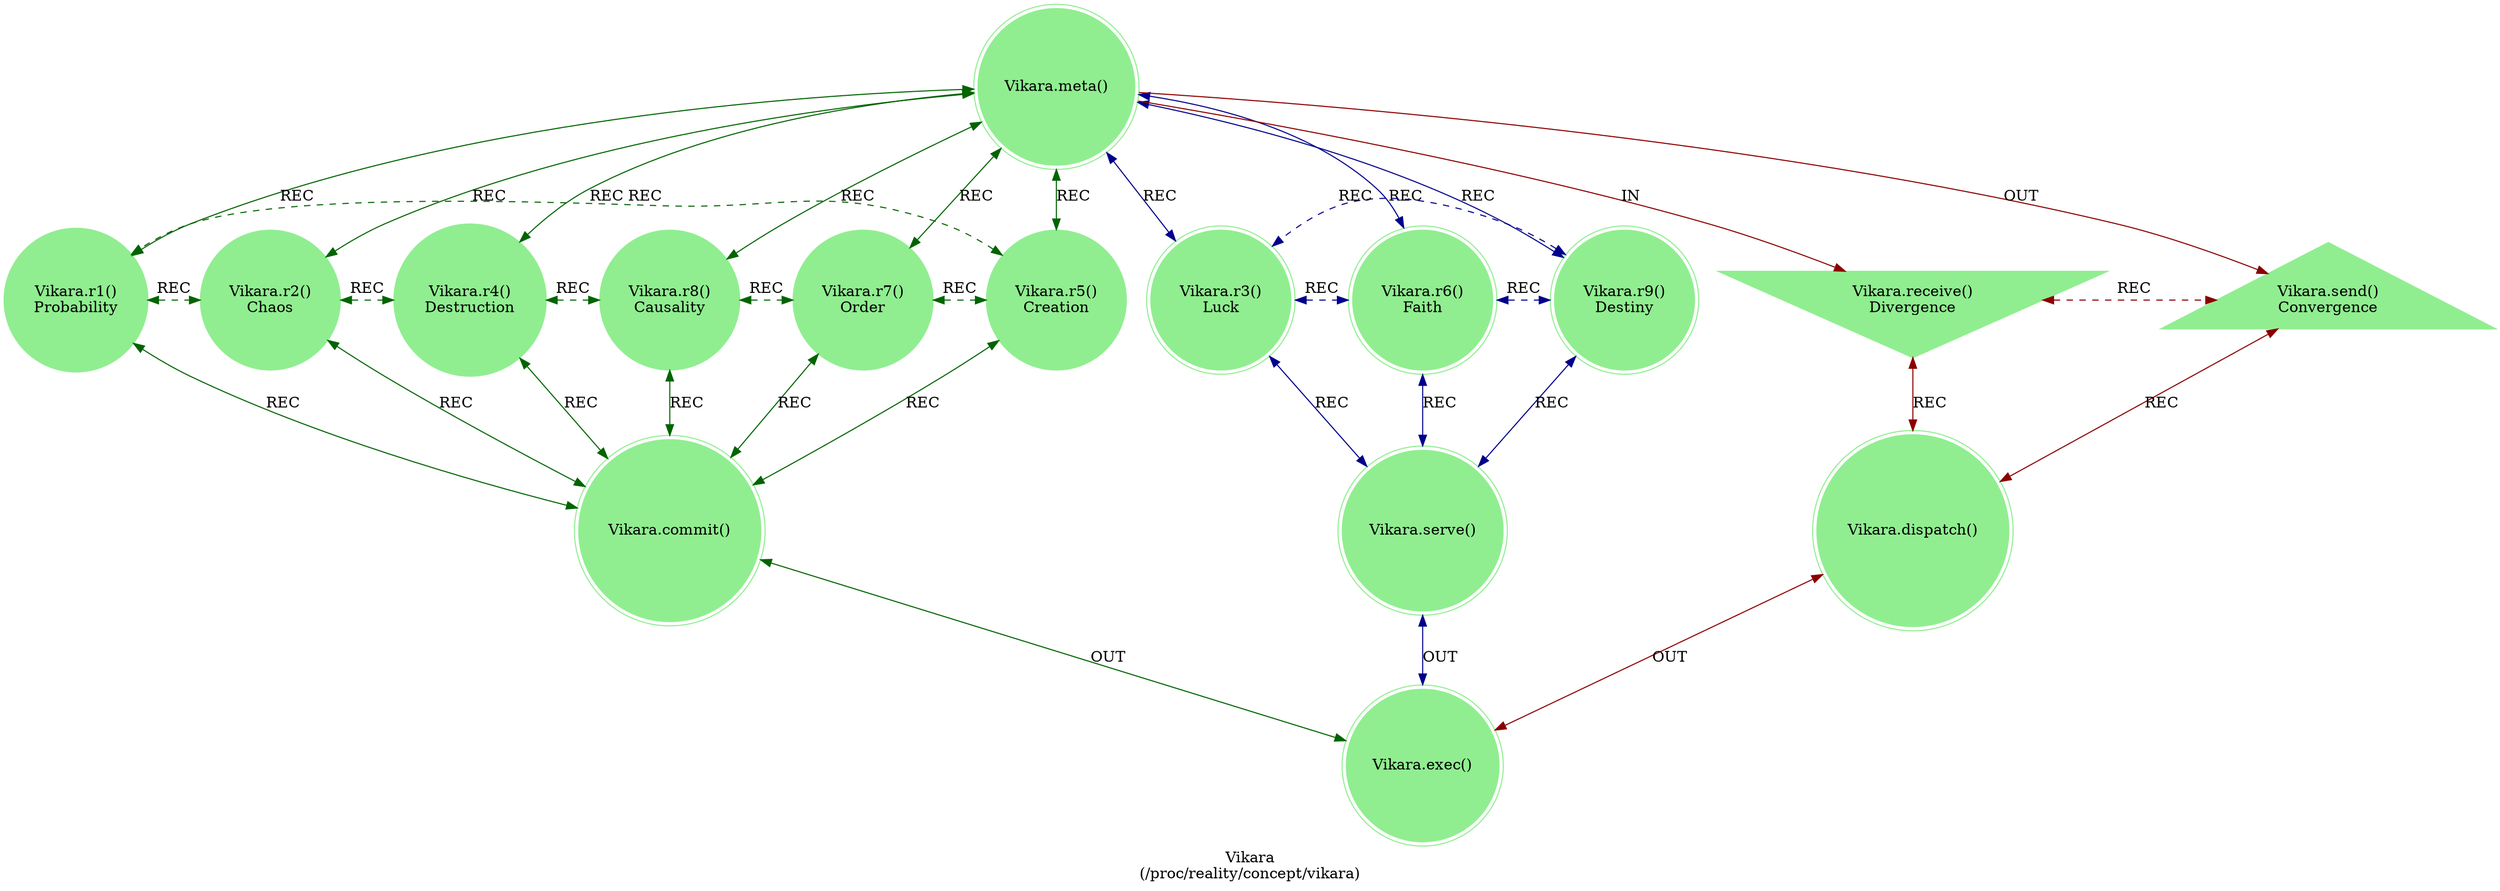 strict digraph Vikara {
    label = "Vikara\n(/proc/reality/concept/vikara)";
    style = filled;
    color = lightgray;
    node [shape = circle; style = filled; color = lightgreen;];
    
    // The Axis A-0-B (In-Meta-Out).
    // The Sacred 3-6-9 (Boundary of Perception).
    // The Vortex 1-2-4-8-7-5 (Boundary of Comprehension).
    // The Router C-D-E
    // The Closure F
    spark_0_vikara_t [label = "Vikara.meta()";comment = "";shape = doublecircle;];
    spark_1_vikara_t [label = "Vikara.r1()\nProbability";comment = "";shape = circle;];
    spark_2_vikara_t [label = "Vikara.r2()\nChaos";comment = "";shape = circle;];
    spark_4_vikara_t [label = "Vikara.r4()\nDestruction";comment = "";shape = circle;];
    spark_8_vikara_t [label = "Vikara.r8()\nCausality";comment = "";shape = circle;];
    spark_7_vikara_t [label = "Vikara.r7()\nOrder";comment = "";shape = circle;];
    spark_5_vikara_t [label = "Vikara.r5()\nCreation";comment = "";shape = circle;];
    spark_3_vikara_t [label = "Vikara.r3()\nLuck";comment = "";shape = doublecircle;];
    spark_6_vikara_t [label = "Vikara.r6()\nFaith";comment = "";shape = doublecircle;];
    spark_9_vikara_t [label = "Vikara.r9()\nDestiny";comment = "";shape = doublecircle;];
    spark_a_vikara_t [label = "Vikara.receive()\nDivergence";comment = "";shape = invtriangle;];
    spark_b_vikara_t [label = "Vikara.send()\nConvergence";comment = "";shape = triangle;];
    spark_c_vikara_t [label = "Vikara.dispatch()";comment = "";shape = doublecircle;];
    spark_d_vikara_t [label = "Vikara.commit()";comment = "";shape = doublecircle;];
    spark_e_vikara_t [label = "Vikara.serve()";comment = "";shape = doublecircle;];
    spark_f_vikara_t [label = "Vikara.exec()";comment = "";shape = doublecircle;];
    
    // IN = Input
    // OUT = Output
    // REC = Recursion
    spark_0_vikara_t -> spark_a_vikara_t [label = "IN"; color = darkred; comment = "";];
    spark_0_vikara_t -> spark_b_vikara_t [label = "OUT"; color = darkred; comment = "";];
    spark_0_vikara_t -> {spark_3_vikara_t spark_6_vikara_t spark_9_vikara_t} [label = "REC"; color = darkblue; comment = ""; dir = both;];
    spark_0_vikara_t -> {spark_1_vikara_t spark_2_vikara_t spark_4_vikara_t spark_8_vikara_t spark_7_vikara_t spark_5_vikara_t} [label = "REC"; color = darkgreen; comment = ""; dir = both;];
    
    {spark_a_vikara_t spark_b_vikara_t} -> spark_c_vikara_t [label = "REC"; color = darkred; comment = ""; dir = both;];
    {spark_1_vikara_t spark_2_vikara_t spark_4_vikara_t spark_8_vikara_t spark_7_vikara_t spark_5_vikara_t} -> spark_d_vikara_t [label = "REC"; color = darkgreen; comment = ""; dir = both;];
    {spark_3_vikara_t spark_6_vikara_t spark_9_vikara_t} -> spark_e_vikara_t [label = "REC"; color = darkblue; comment = ""; dir = both;];
    
    spark_1_vikara_t -> spark_2_vikara_t -> spark_4_vikara_t -> spark_8_vikara_t -> spark_7_vikara_t -> spark_5_vikara_t -> spark_1_vikara_t [label = "REC"; color = darkgreen; comment = ""; style = dashed; constraint = false; dir = both;];
    spark_3_vikara_t -> spark_6_vikara_t -> spark_9_vikara_t -> spark_3_vikara_t [label = "REC"; color = darkblue; comment = ""; style = dashed; constraint = false; dir = both;];
    spark_a_vikara_t -> spark_b_vikara_t [label = "REC"; color = darkred; comment = ""; constraint = false; style = dashed; dir = both;];
    
    spark_c_vikara_t -> spark_f_vikara_t [label = "OUT"; color = darkred; comment = ""; dir = both;];
    spark_d_vikara_t -> spark_f_vikara_t [label = "OUT"; color = darkgreen; comment = ""; dir = both;];
    spark_e_vikara_t -> spark_f_vikara_t [label = "OUT"; color = darkblue; comment = ""; dir = both;];
}